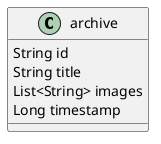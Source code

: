 @startuml
class archive{
    String id
    String title
    List<String> images
    Long timestamp
}
@enduml